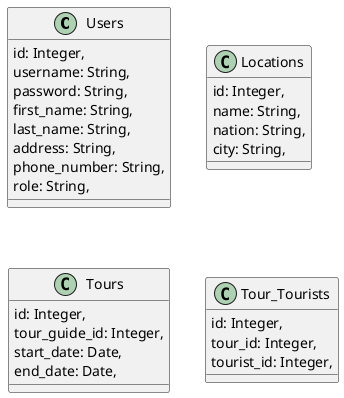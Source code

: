 @startuml Lab1.2_class_diagram

class Users {
    id: Integer,
    username: String,
    password: String,
    first_name: String,
    last_name: String,
    address: String,
    phone_number: String,
    role: String,
}

class Locations {
    id: Integer,
    name: String,
    nation: String,
    city: String,
}

class Tours {
    id: Integer,
    tour_guide_id: Integer,
    start_date: Date,
    end_date: Date,
}

class Tour_Tourists {
    id: Integer,
    tour_id: Integer,
    tourist_id: Integer,
}

@enduml
